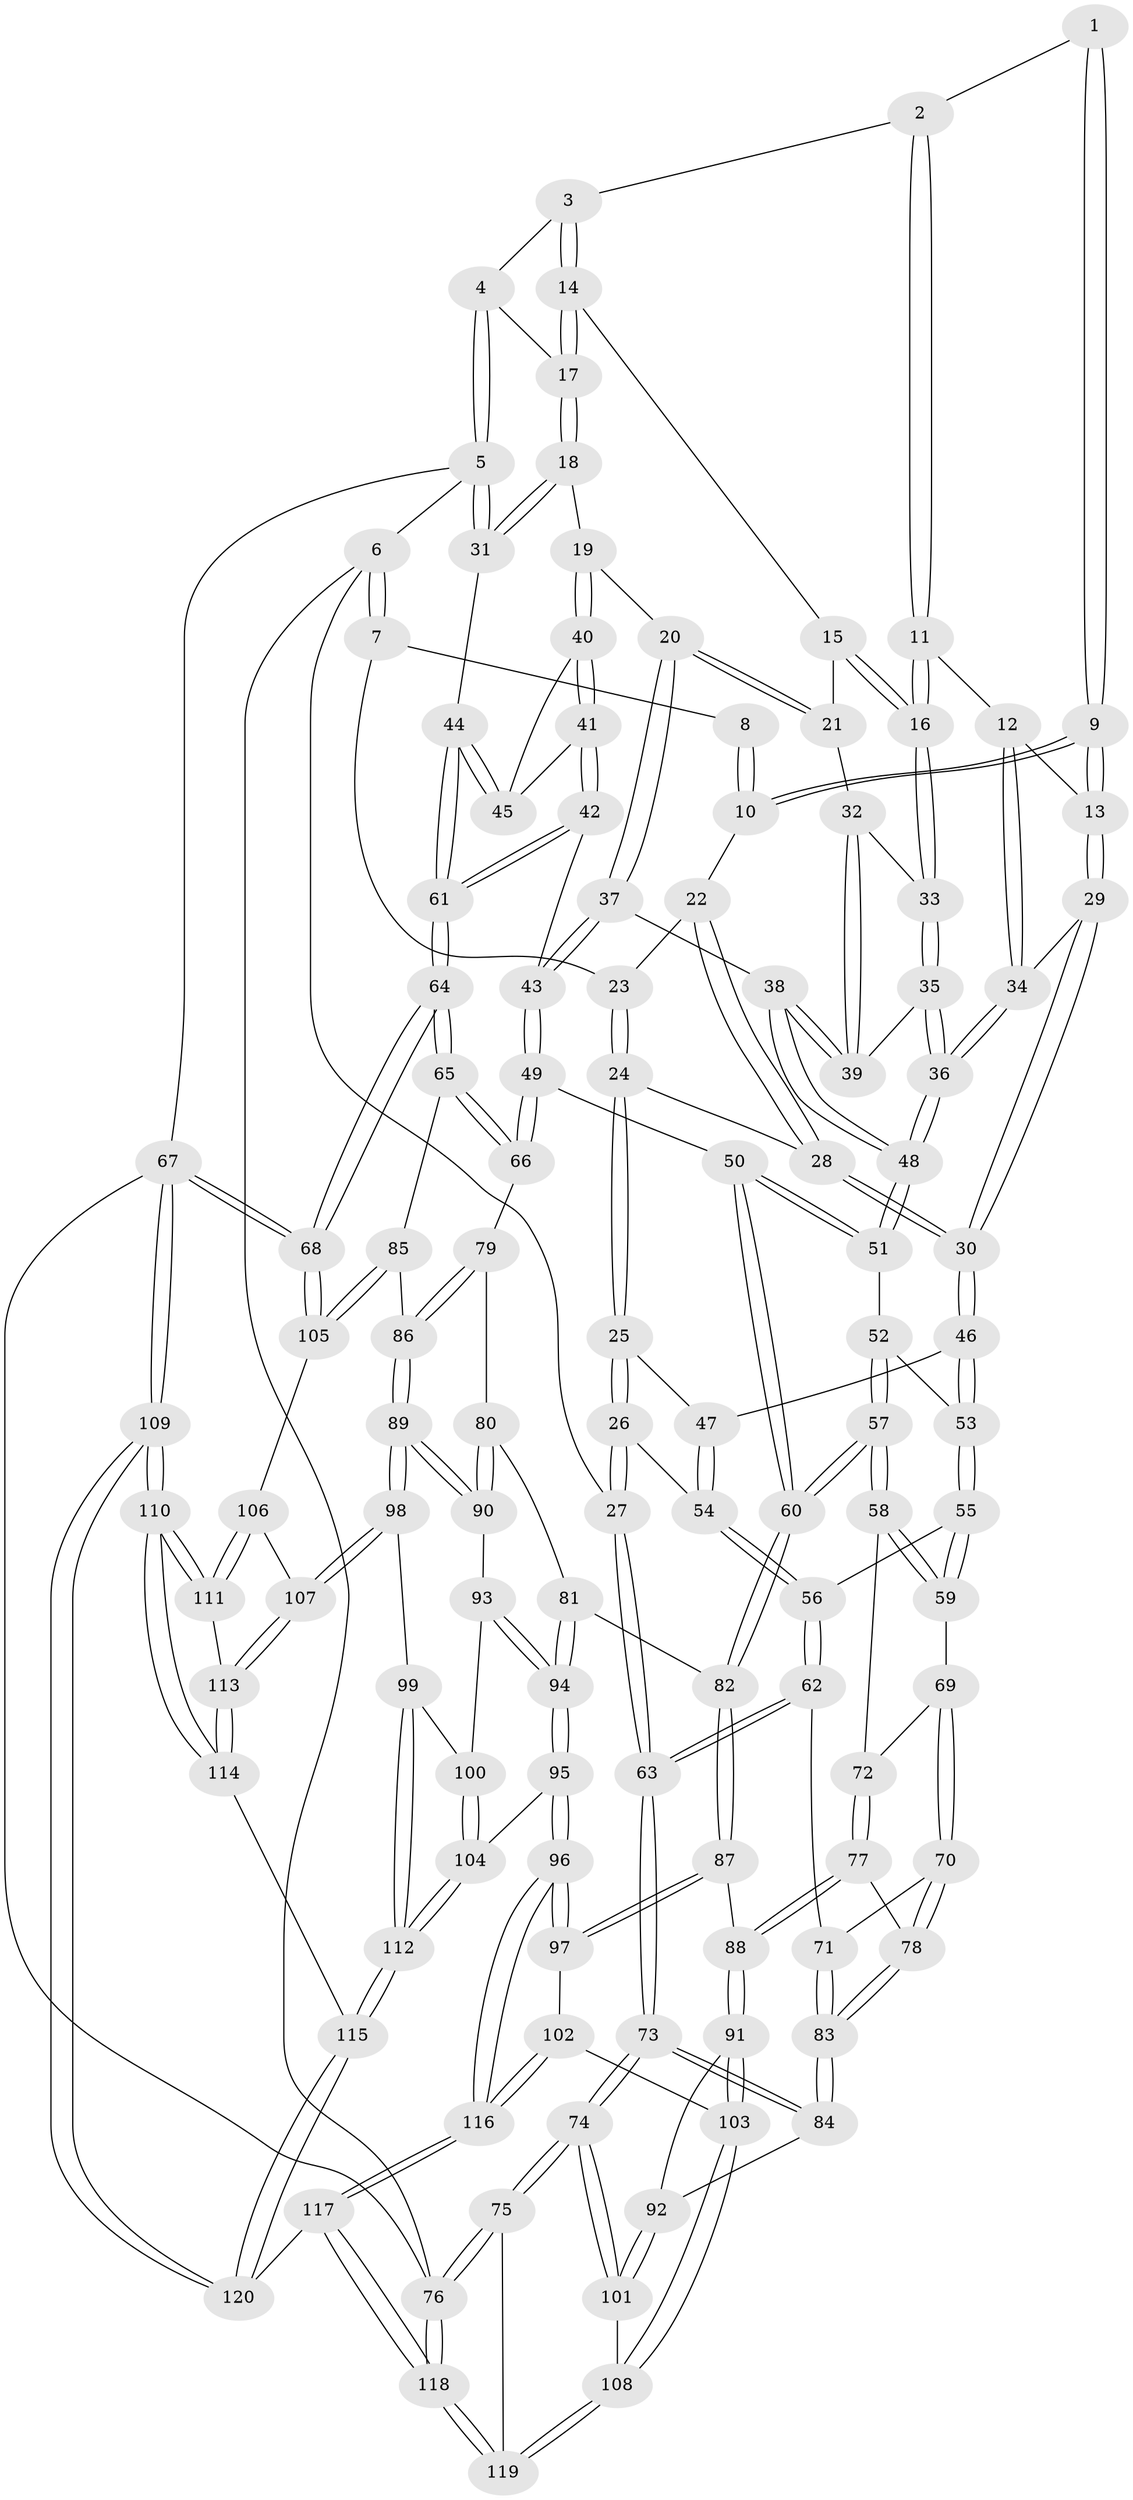 // Generated by graph-tools (version 1.1) at 2025/17/03/09/25 04:17:11]
// undirected, 120 vertices, 297 edges
graph export_dot {
graph [start="1"]
  node [color=gray90,style=filled];
  1 [pos="+0.4969219642744692+0"];
  2 [pos="+0.5947533907352541+0"];
  3 [pos="+0.6496302367768347+0"];
  4 [pos="+1+0"];
  5 [pos="+1+0"];
  6 [pos="+0+0"];
  7 [pos="+0.09500666695100496+0"];
  8 [pos="+0.2933304219593003+0"];
  9 [pos="+0.4512350609953471+0.06242730990222785"];
  10 [pos="+0.382089093402335+0.07286297289975746"];
  11 [pos="+0.5705128206154096+0.10116544314519407"];
  12 [pos="+0.5623382339461986+0.10192282359324747"];
  13 [pos="+0.4537108334293849+0.06573737023481742"];
  14 [pos="+0.690333491664956+0"];
  15 [pos="+0.6850920374642684+0.018124466346724995"];
  16 [pos="+0.5725340288182423+0.10207613535586028"];
  17 [pos="+0.8285579959953757+0.07562164023065816"];
  18 [pos="+0.8321852409571621+0.12976817434137494"];
  19 [pos="+0.8270154873569823+0.13532866955329487"];
  20 [pos="+0.8141660468327091+0.1382110011002014"];
  21 [pos="+0.705285569678543+0.1057114403275325"];
  22 [pos="+0.37728971372092523+0.07462733977630544"];
  23 [pos="+0.12149758808916795+0"];
  24 [pos="+0.21193733925735708+0.11443844733032398"];
  25 [pos="+0.2039015879106929+0.14266719794304206"];
  26 [pos="+0.04269112470770695+0.2570910266163923"];
  27 [pos="+0+0.27064172165729933"];
  28 [pos="+0.3367513784785036+0.10657679407224671"];
  29 [pos="+0.44466182455842046+0.2258835407263498"];
  30 [pos="+0.4077180681213129+0.23498179069522732"];
  31 [pos="+1+0.11747301628791677"];
  32 [pos="+0.6660103017323953+0.13711362310334596"];
  33 [pos="+0.6024025750406685+0.13249406836110117"];
  34 [pos="+0.47687259340494254+0.23579798683476919"];
  35 [pos="+0.5951693049004712+0.17712667091056292"];
  36 [pos="+0.5469660276535414+0.28503075295462377"];
  37 [pos="+0.7198037437534535+0.23827069948423563"];
  38 [pos="+0.6923080829114989+0.23737880551175228"];
  39 [pos="+0.6900855200548239+0.23233694435657248"];
  40 [pos="+0.8472952775526309+0.2151901063639985"];
  41 [pos="+0.8424336061922799+0.36218362457410286"];
  42 [pos="+0.8362492608154436+0.3706459604538055"];
  43 [pos="+0.8357470459415647+0.37088791991115133"];
  44 [pos="+1+0.1554538002747502"];
  45 [pos="+1+0.24929573979670352"];
  46 [pos="+0.33356561426200193+0.29104564430960966"];
  47 [pos="+0.3158449065397077+0.29106143447198524"];
  48 [pos="+0.5790614938360503+0.3345509531679583"];
  49 [pos="+0.7251812129362146+0.4912394012356738"];
  50 [pos="+0.6015408513080256+0.3899625470956144"];
  51 [pos="+0.5806640390474143+0.3566128861428459"];
  52 [pos="+0.41735135812484736+0.4013414616009259"];
  53 [pos="+0.39726086640061986+0.3807980800612929"];
  54 [pos="+0.21257895418594985+0.39073692426625917"];
  55 [pos="+0.23326057148103985+0.4780872379811406"];
  56 [pos="+0.21227121222551984+0.45391308475466835"];
  57 [pos="+0.38292628465453077+0.589284135225105"];
  58 [pos="+0.3547950388149841+0.5719954124052389"];
  59 [pos="+0.23567057271503963+0.481458408630762"];
  60 [pos="+0.3921882666858906+0.6031223713696726"];
  61 [pos="+1+0.5685863779054965"];
  62 [pos="+0+0.5279351677418781"];
  63 [pos="+0+0.47051959635429424"];
  64 [pos="+1+0.7221217521211255"];
  65 [pos="+0.8534562826186264+0.6374659012969116"];
  66 [pos="+0.7267980817206519+0.5163738140453239"];
  67 [pos="+1+1"];
  68 [pos="+1+1"];
  69 [pos="+0.17772375727559442+0.5864004423530057"];
  70 [pos="+0.08634069688245068+0.6033701711582287"];
  71 [pos="+0.010832697977473995+0.5407810391173675"];
  72 [pos="+0.1898294234614308+0.6193794311285289"];
  73 [pos="+0+0.6902588173357944"];
  74 [pos="+0+0.9139157394375663"];
  75 [pos="+0+1"];
  76 [pos="+0+1"];
  77 [pos="+0.17932805263144624+0.6925243383727364"];
  78 [pos="+0.12137684541256447+0.6663136377472074"];
  79 [pos="+0.6946841734166589+0.5450200696563191"];
  80 [pos="+0.49746834292442355+0.6308386549986729"];
  81 [pos="+0.3995615235110122+0.6217693453423678"];
  82 [pos="+0.3985247564055286+0.6213076260004826"];
  83 [pos="+0.048936081929769816+0.7331452717722234"];
  84 [pos="+0.046463564822885085+0.7381869758500895"];
  85 [pos="+0.7635961465961613+0.7546039199103829"];
  86 [pos="+0.6463328626307302+0.752296719403646"];
  87 [pos="+0.3404598568220545+0.6863210010284273"];
  88 [pos="+0.18150304621739116+0.6948715887533574"];
  89 [pos="+0.6328134076616825+0.7621304378682449"];
  90 [pos="+0.5873644043347476+0.7423745718353113"];
  91 [pos="+0.15239379559869373+0.8011038956323447"];
  92 [pos="+0.05623412880127784+0.7570526689388184"];
  93 [pos="+0.5456695417481814+0.7744138565809995"];
  94 [pos="+0.4719282499724183+0.7889179290311469"];
  95 [pos="+0.46961593052779405+0.8702119637126098"];
  96 [pos="+0.38581069207999763+0.8987649219624584"];
  97 [pos="+0.31676972908616013+0.7964895915700263"];
  98 [pos="+0.6321686692916676+0.8335340226463388"];
  99 [pos="+0.6225259952016717+0.8394792604931234"];
  100 [pos="+0.5433464695725594+0.8088563461791698"];
  101 [pos="+0.008461833297178709+0.8542026958932045"];
  102 [pos="+0.20115042215972584+0.8475316501948901"];
  103 [pos="+0.16665013707432155+0.8402360571348"];
  104 [pos="+0.48752921687624895+0.8770943906088587"];
  105 [pos="+0.7706633547151405+0.8240956581034505"];
  106 [pos="+0.7384375657499285+0.8427547962394919"];
  107 [pos="+0.6525012983952412+0.8492705499652533"];
  108 [pos="+0.10792887370489916+0.8982620679203679"];
  109 [pos="+1+1"];
  110 [pos="+0.8365365205698755+1"];
  111 [pos="+0.7267613552114327+0.9391770159856737"];
  112 [pos="+0.53786848728927+0.9074291117782842"];
  113 [pos="+0.6757710630609003+0.9204392923889781"];
  114 [pos="+0.6340480311750941+0.9588776361955018"];
  115 [pos="+0.5690257892714898+1"];
  116 [pos="+0.31947764638677484+1"];
  117 [pos="+0.308000972532712+1"];
  118 [pos="+0.2045383831400846+1"];
  119 [pos="+0.10417175988644667+0.9416793310918987"];
  120 [pos="+0.5491884296725517+1"];
  1 -- 2;
  1 -- 9;
  1 -- 9;
  2 -- 3;
  2 -- 11;
  2 -- 11;
  3 -- 4;
  3 -- 14;
  3 -- 14;
  4 -- 5;
  4 -- 5;
  4 -- 17;
  5 -- 6;
  5 -- 31;
  5 -- 31;
  5 -- 67;
  6 -- 7;
  6 -- 7;
  6 -- 27;
  6 -- 76;
  7 -- 8;
  7 -- 23;
  8 -- 10;
  8 -- 10;
  9 -- 10;
  9 -- 10;
  9 -- 13;
  9 -- 13;
  10 -- 22;
  11 -- 12;
  11 -- 16;
  11 -- 16;
  12 -- 13;
  12 -- 34;
  12 -- 34;
  13 -- 29;
  13 -- 29;
  14 -- 15;
  14 -- 17;
  14 -- 17;
  15 -- 16;
  15 -- 16;
  15 -- 21;
  16 -- 33;
  16 -- 33;
  17 -- 18;
  17 -- 18;
  18 -- 19;
  18 -- 31;
  18 -- 31;
  19 -- 20;
  19 -- 40;
  19 -- 40;
  20 -- 21;
  20 -- 21;
  20 -- 37;
  20 -- 37;
  21 -- 32;
  22 -- 23;
  22 -- 28;
  22 -- 28;
  23 -- 24;
  23 -- 24;
  24 -- 25;
  24 -- 25;
  24 -- 28;
  25 -- 26;
  25 -- 26;
  25 -- 47;
  26 -- 27;
  26 -- 27;
  26 -- 54;
  27 -- 63;
  27 -- 63;
  28 -- 30;
  28 -- 30;
  29 -- 30;
  29 -- 30;
  29 -- 34;
  30 -- 46;
  30 -- 46;
  31 -- 44;
  32 -- 33;
  32 -- 39;
  32 -- 39;
  33 -- 35;
  33 -- 35;
  34 -- 36;
  34 -- 36;
  35 -- 36;
  35 -- 36;
  35 -- 39;
  36 -- 48;
  36 -- 48;
  37 -- 38;
  37 -- 43;
  37 -- 43;
  38 -- 39;
  38 -- 39;
  38 -- 48;
  38 -- 48;
  40 -- 41;
  40 -- 41;
  40 -- 45;
  41 -- 42;
  41 -- 42;
  41 -- 45;
  42 -- 43;
  42 -- 61;
  42 -- 61;
  43 -- 49;
  43 -- 49;
  44 -- 45;
  44 -- 45;
  44 -- 61;
  44 -- 61;
  46 -- 47;
  46 -- 53;
  46 -- 53;
  47 -- 54;
  47 -- 54;
  48 -- 51;
  48 -- 51;
  49 -- 50;
  49 -- 66;
  49 -- 66;
  50 -- 51;
  50 -- 51;
  50 -- 60;
  50 -- 60;
  51 -- 52;
  52 -- 53;
  52 -- 57;
  52 -- 57;
  53 -- 55;
  53 -- 55;
  54 -- 56;
  54 -- 56;
  55 -- 56;
  55 -- 59;
  55 -- 59;
  56 -- 62;
  56 -- 62;
  57 -- 58;
  57 -- 58;
  57 -- 60;
  57 -- 60;
  58 -- 59;
  58 -- 59;
  58 -- 72;
  59 -- 69;
  60 -- 82;
  60 -- 82;
  61 -- 64;
  61 -- 64;
  62 -- 63;
  62 -- 63;
  62 -- 71;
  63 -- 73;
  63 -- 73;
  64 -- 65;
  64 -- 65;
  64 -- 68;
  64 -- 68;
  65 -- 66;
  65 -- 66;
  65 -- 85;
  66 -- 79;
  67 -- 68;
  67 -- 68;
  67 -- 109;
  67 -- 109;
  67 -- 76;
  68 -- 105;
  68 -- 105;
  69 -- 70;
  69 -- 70;
  69 -- 72;
  70 -- 71;
  70 -- 78;
  70 -- 78;
  71 -- 83;
  71 -- 83;
  72 -- 77;
  72 -- 77;
  73 -- 74;
  73 -- 74;
  73 -- 84;
  73 -- 84;
  74 -- 75;
  74 -- 75;
  74 -- 101;
  74 -- 101;
  75 -- 76;
  75 -- 76;
  75 -- 119;
  76 -- 118;
  76 -- 118;
  77 -- 78;
  77 -- 88;
  77 -- 88;
  78 -- 83;
  78 -- 83;
  79 -- 80;
  79 -- 86;
  79 -- 86;
  80 -- 81;
  80 -- 90;
  80 -- 90;
  81 -- 82;
  81 -- 94;
  81 -- 94;
  82 -- 87;
  82 -- 87;
  83 -- 84;
  83 -- 84;
  84 -- 92;
  85 -- 86;
  85 -- 105;
  85 -- 105;
  86 -- 89;
  86 -- 89;
  87 -- 88;
  87 -- 97;
  87 -- 97;
  88 -- 91;
  88 -- 91;
  89 -- 90;
  89 -- 90;
  89 -- 98;
  89 -- 98;
  90 -- 93;
  91 -- 92;
  91 -- 103;
  91 -- 103;
  92 -- 101;
  92 -- 101;
  93 -- 94;
  93 -- 94;
  93 -- 100;
  94 -- 95;
  94 -- 95;
  95 -- 96;
  95 -- 96;
  95 -- 104;
  96 -- 97;
  96 -- 97;
  96 -- 116;
  96 -- 116;
  97 -- 102;
  98 -- 99;
  98 -- 107;
  98 -- 107;
  99 -- 100;
  99 -- 112;
  99 -- 112;
  100 -- 104;
  100 -- 104;
  101 -- 108;
  102 -- 103;
  102 -- 116;
  102 -- 116;
  103 -- 108;
  103 -- 108;
  104 -- 112;
  104 -- 112;
  105 -- 106;
  106 -- 107;
  106 -- 111;
  106 -- 111;
  107 -- 113;
  107 -- 113;
  108 -- 119;
  108 -- 119;
  109 -- 110;
  109 -- 110;
  109 -- 120;
  109 -- 120;
  110 -- 111;
  110 -- 111;
  110 -- 114;
  110 -- 114;
  111 -- 113;
  112 -- 115;
  112 -- 115;
  113 -- 114;
  113 -- 114;
  114 -- 115;
  115 -- 120;
  115 -- 120;
  116 -- 117;
  116 -- 117;
  117 -- 118;
  117 -- 118;
  117 -- 120;
  118 -- 119;
  118 -- 119;
}
